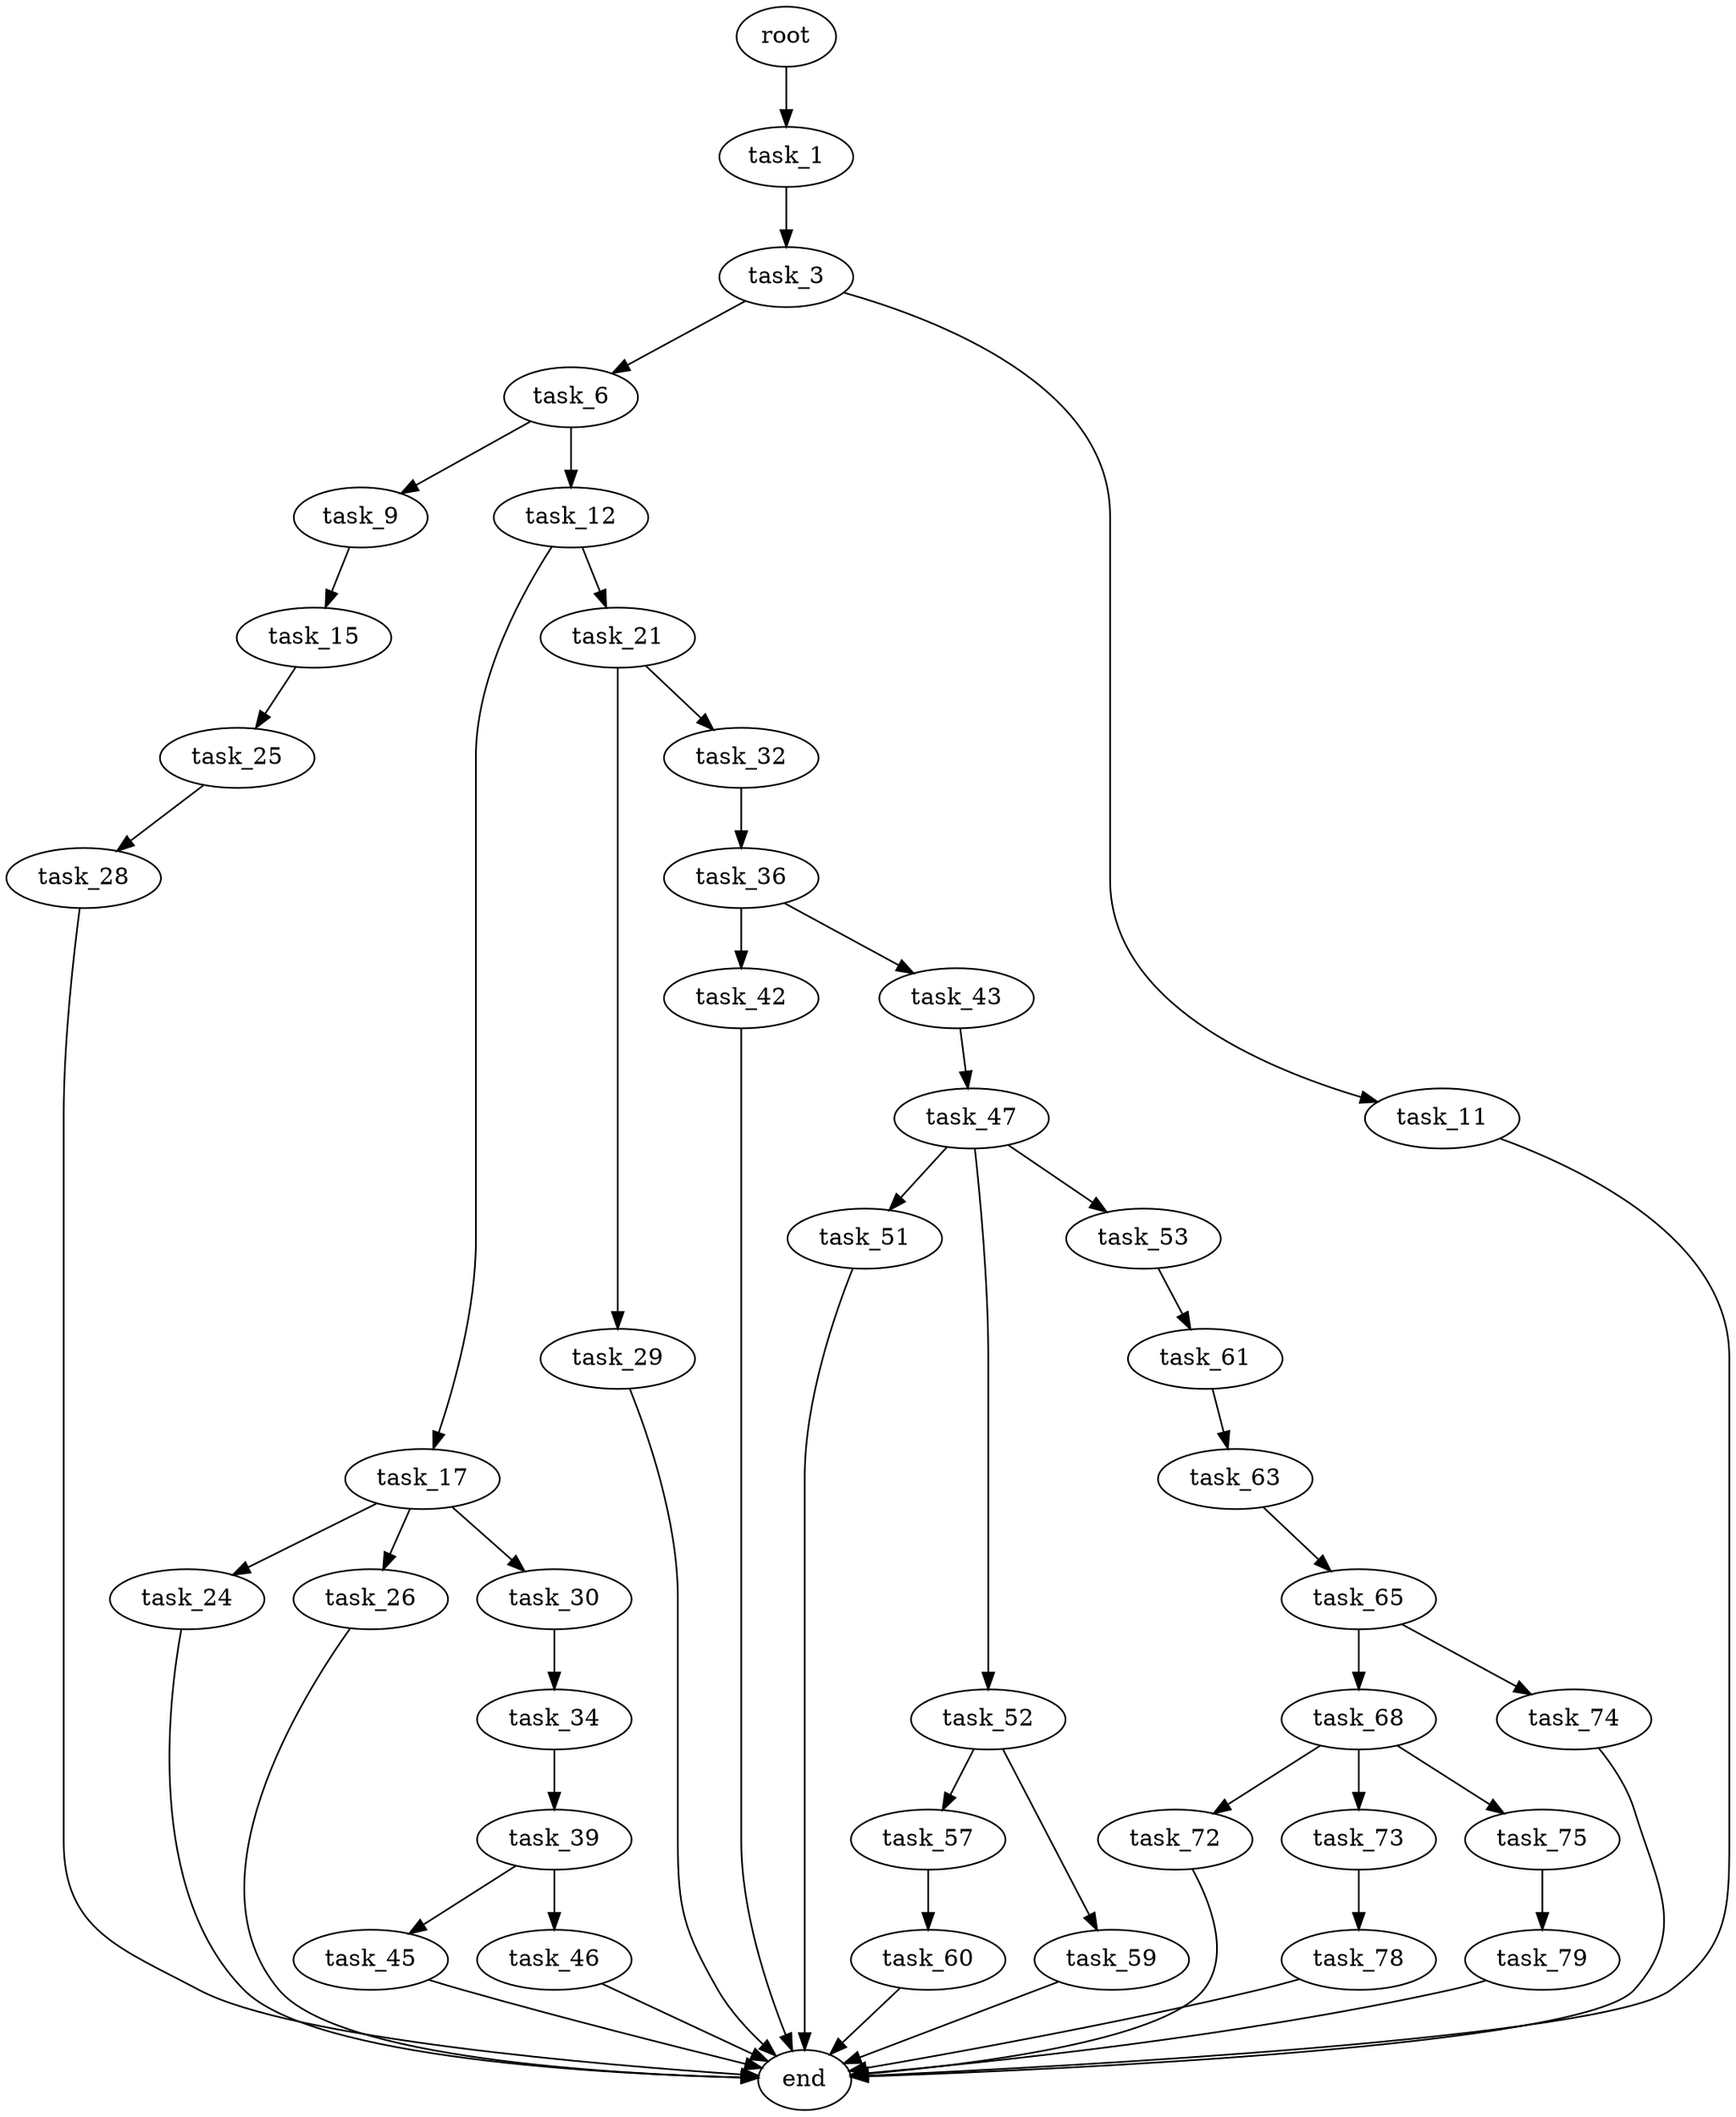 digraph G {
  root [size="0.000000"];
  task_1 [size="10714517155.000000"];
  task_3 [size="183059391741.000000"];
  task_6 [size="1296362143211.000000"];
  task_9 [size="100307467172.000000"];
  task_11 [size="1324365711430.000000"];
  task_12 [size="8023584763.000000"];
  task_15 [size="1073741824000.000000"];
  task_17 [size="134217728000.000000"];
  task_21 [size="3153947656.000000"];
  task_24 [size="231928233984.000000"];
  task_25 [size="4587565030.000000"];
  task_26 [size="135504712365.000000"];
  task_28 [size="8589934592.000000"];
  task_29 [size="231928233984.000000"];
  task_30 [size="106460468527.000000"];
  task_32 [size="1073741824000.000000"];
  task_34 [size="231928233984.000000"];
  task_36 [size="33823846745.000000"];
  task_39 [size="216291078526.000000"];
  task_42 [size="368293445632.000000"];
  task_43 [size="500009555753.000000"];
  task_45 [size="368293445632.000000"];
  task_46 [size="296561441386.000000"];
  task_47 [size="308931652705.000000"];
  task_51 [size="8373062777.000000"];
  task_52 [size="2985167121.000000"];
  task_53 [size="291330244625.000000"];
  task_57 [size="1073741824000.000000"];
  task_59 [size="1642261377.000000"];
  task_60 [size="408521467.000000"];
  task_61 [size="14450763936.000000"];
  task_63 [size="4877064353.000000"];
  task_65 [size="33032429266.000000"];
  task_68 [size="118739151304.000000"];
  task_72 [size="1073741824000.000000"];
  task_73 [size="46871100348.000000"];
  task_74 [size="1395100418.000000"];
  task_75 [size="5820678330.000000"];
  task_78 [size="8589934592.000000"];
  task_79 [size="1037798121209.000000"];
  end [size="0.000000"];

  root -> task_1 [size="1.000000"];
  task_1 -> task_3 [size="209715200.000000"];
  task_3 -> task_6 [size="134217728.000000"];
  task_3 -> task_11 [size="134217728.000000"];
  task_6 -> task_9 [size="838860800.000000"];
  task_6 -> task_12 [size="838860800.000000"];
  task_9 -> task_15 [size="209715200.000000"];
  task_11 -> end [size="1.000000"];
  task_12 -> task_17 [size="679477248.000000"];
  task_12 -> task_21 [size="679477248.000000"];
  task_15 -> task_25 [size="838860800.000000"];
  task_17 -> task_24 [size="209715200.000000"];
  task_17 -> task_26 [size="209715200.000000"];
  task_17 -> task_30 [size="209715200.000000"];
  task_21 -> task_29 [size="75497472.000000"];
  task_21 -> task_32 [size="75497472.000000"];
  task_24 -> end [size="1.000000"];
  task_25 -> task_28 [size="75497472.000000"];
  task_26 -> end [size="1.000000"];
  task_28 -> end [size="1.000000"];
  task_29 -> end [size="1.000000"];
  task_30 -> task_34 [size="209715200.000000"];
  task_32 -> task_36 [size="838860800.000000"];
  task_34 -> task_39 [size="301989888.000000"];
  task_36 -> task_42 [size="679477248.000000"];
  task_36 -> task_43 [size="679477248.000000"];
  task_39 -> task_45 [size="209715200.000000"];
  task_39 -> task_46 [size="209715200.000000"];
  task_42 -> end [size="1.000000"];
  task_43 -> task_47 [size="679477248.000000"];
  task_45 -> end [size="1.000000"];
  task_46 -> end [size="1.000000"];
  task_47 -> task_51 [size="301989888.000000"];
  task_47 -> task_52 [size="301989888.000000"];
  task_47 -> task_53 [size="301989888.000000"];
  task_51 -> end [size="1.000000"];
  task_52 -> task_57 [size="209715200.000000"];
  task_52 -> task_59 [size="209715200.000000"];
  task_53 -> task_61 [size="209715200.000000"];
  task_57 -> task_60 [size="838860800.000000"];
  task_59 -> end [size="1.000000"];
  task_60 -> end [size="1.000000"];
  task_61 -> task_63 [size="75497472.000000"];
  task_63 -> task_65 [size="134217728.000000"];
  task_65 -> task_68 [size="838860800.000000"];
  task_65 -> task_74 [size="838860800.000000"];
  task_68 -> task_72 [size="209715200.000000"];
  task_68 -> task_73 [size="209715200.000000"];
  task_68 -> task_75 [size="209715200.000000"];
  task_72 -> end [size="1.000000"];
  task_73 -> task_78 [size="838860800.000000"];
  task_74 -> end [size="1.000000"];
  task_75 -> task_79 [size="209715200.000000"];
  task_78 -> end [size="1.000000"];
  task_79 -> end [size="1.000000"];
}
